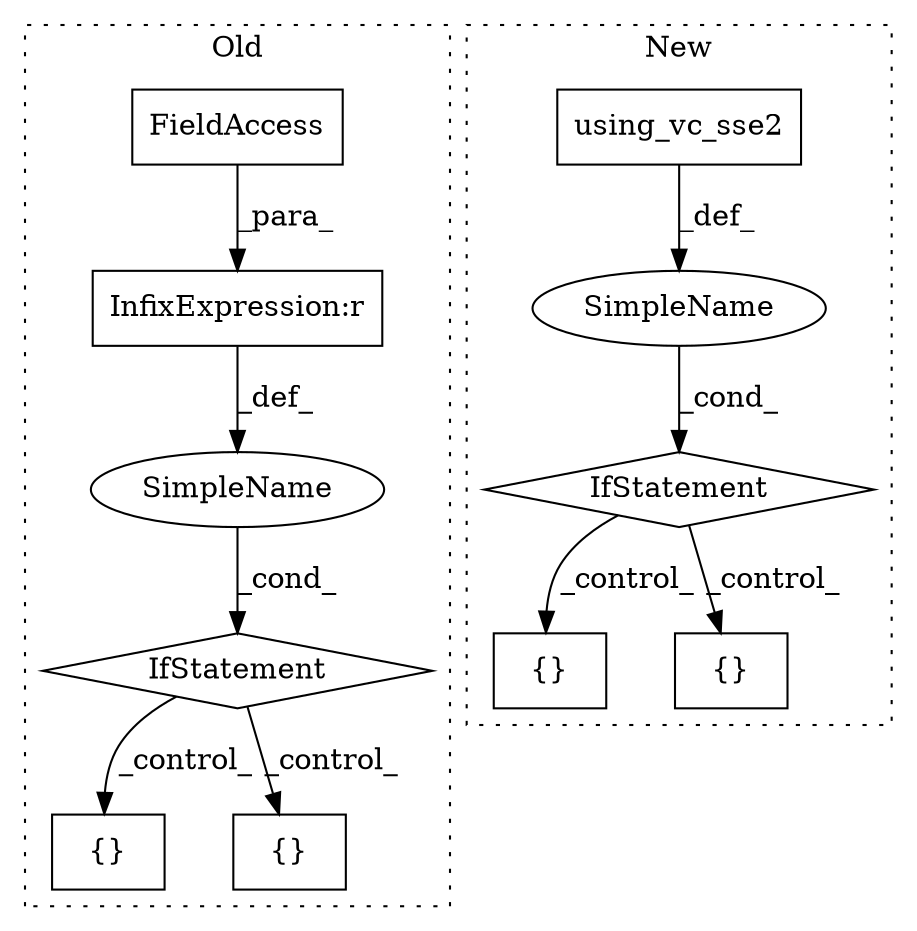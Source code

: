digraph G {
subgraph cluster0 {
1 [label="IfStatement" a="25" s="34975,35004" l="4,2" shape="diamond"];
3 [label="{}" a="4" s="35042,35278" l="1,1" shape="box"];
4 [label="InfixExpression:r" a="27" s="34987" l="4" shape="box"];
6 [label="FieldAccess" a="22" s="34991" l="13" shape="box"];
9 [label="SimpleName" a="42" s="" l="" shape="ellipse"];
10 [label="{}" a="4" s="35329,35553" l="1,1" shape="box"];
label = "Old";
style="dotted";
}
subgraph cluster1 {
2 [label="using_vc_sse2" a="32" s="33796" l="15" shape="box"];
5 [label="{}" a="4" s="34017,34132" l="1,1" shape="box"];
7 [label="SimpleName" a="42" s="" l="" shape="ellipse"];
8 [label="IfStatement" a="25" s="33792,33811" l="4,2" shape="diamond"];
11 [label="{}" a="4" s="33849,33966" l="1,1" shape="box"];
label = "New";
style="dotted";
}
1 -> 10 [label="_control_"];
1 -> 3 [label="_control_"];
2 -> 7 [label="_def_"];
4 -> 9 [label="_def_"];
6 -> 4 [label="_para_"];
7 -> 8 [label="_cond_"];
8 -> 11 [label="_control_"];
8 -> 5 [label="_control_"];
9 -> 1 [label="_cond_"];
}